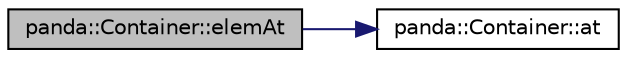 digraph "panda::Container::elemAt"
{
 // INTERACTIVE_SVG=YES
  edge [fontname="Helvetica",fontsize="10",labelfontname="Helvetica",labelfontsize="10"];
  node [fontname="Helvetica",fontsize="10",shape=record];
  rankdir="LR";
  Node1 [label="panda::Container::elemAt",height=0.2,width=0.4,color="black", fillcolor="grey75", style="filled" fontcolor="black"];
  Node1 -> Node2 [color="midnightblue",fontsize="10",style="solid"];
  Node2 [label="panda::Container::at",height=0.2,width=0.4,color="black", fillcolor="white", style="filled",URL="$classpanda_1_1Container.html#adb0f3401d8660fcfb66a7f6738b03871",tooltip="Element accessor with range check. "];
}
